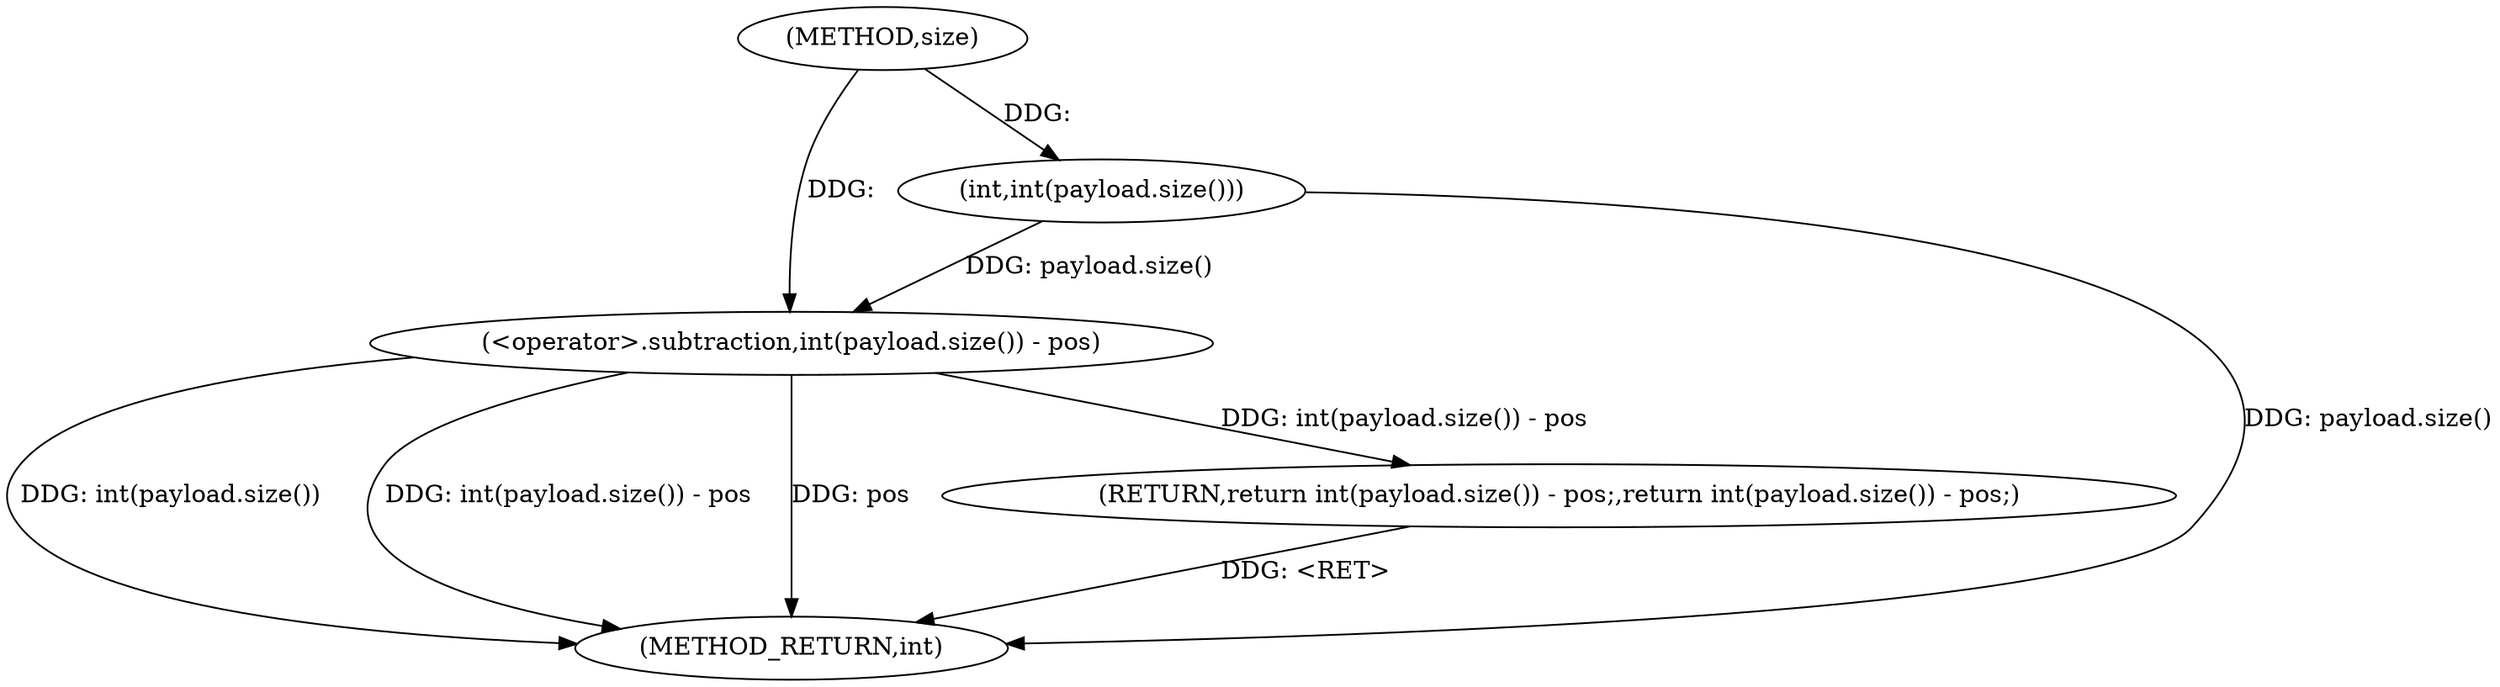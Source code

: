 digraph "size" {  
"1004241" [label = "(METHOD,size)" ]
"1004248" [label = "(METHOD_RETURN,int)" ]
"1004243" [label = "(RETURN,return int(payload.size()) - pos;,return int(payload.size()) - pos;)" ]
"1004244" [label = "(<operator>.subtraction,int(payload.size()) - pos)" ]
"1004245" [label = "(int,int(payload.size()))" ]
  "1004243" -> "1004248"  [ label = "DDG: <RET>"] 
  "1004245" -> "1004248"  [ label = "DDG: payload.size()"] 
  "1004244" -> "1004248"  [ label = "DDG: int(payload.size())"] 
  "1004244" -> "1004248"  [ label = "DDG: int(payload.size()) - pos"] 
  "1004244" -> "1004248"  [ label = "DDG: pos"] 
  "1004244" -> "1004243"  [ label = "DDG: int(payload.size()) - pos"] 
  "1004245" -> "1004244"  [ label = "DDG: payload.size()"] 
  "1004241" -> "1004244"  [ label = "DDG: "] 
  "1004241" -> "1004245"  [ label = "DDG: "] 
}

